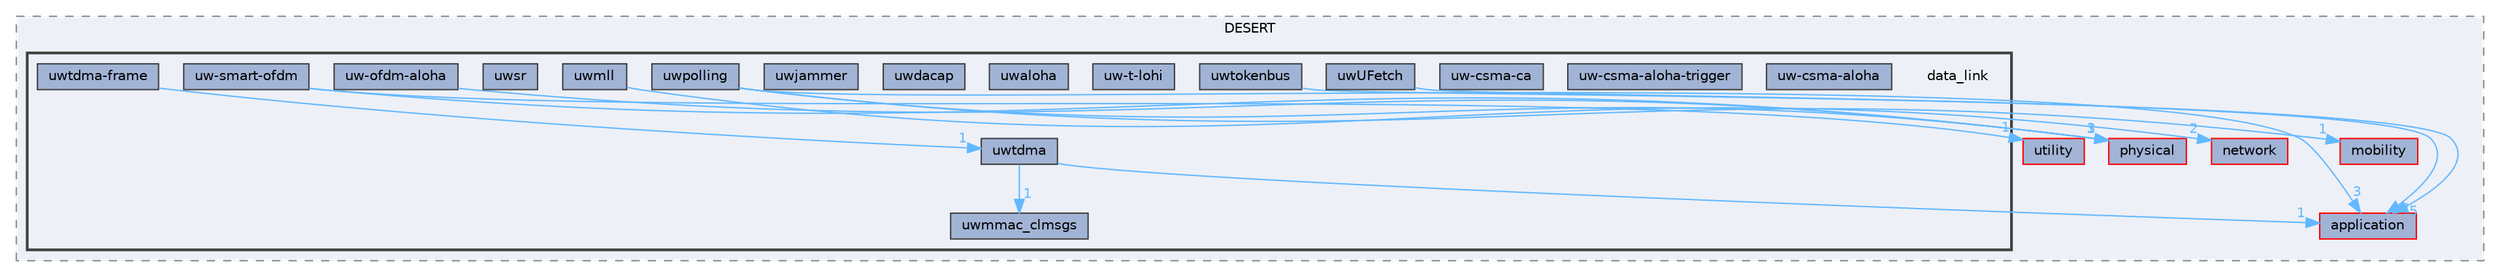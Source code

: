 digraph "data_link"
{
 // LATEX_PDF_SIZE
  bgcolor="transparent";
  edge [fontname=Helvetica,fontsize=10,labelfontname=Helvetica,labelfontsize=10];
  node [fontname=Helvetica,fontsize=10,shape=box,height=0.2,width=0.4];
  compound=true
  subgraph clusterdir_e7958754c60e4a9db517b80ac9bd8bbf {
    graph [ bgcolor="#edf0f7", pencolor="grey50", label="DESERT", fontname=Helvetica,fontsize=10 style="filled,dashed", URL="dir_e7958754c60e4a9db517b80ac9bd8bbf.html",tooltip=""]
  dir_72e4c916a7f28a58468fd1f36d6e4463 [label="physical", fillcolor="#a2b4d6", color="red", style="filled", URL="dir_72e4c916a7f28a58468fd1f36d6e4463.html",tooltip=""];
  dir_a43ceb1f18007199fece73aadfe16a51 [label="utility", fillcolor="#a2b4d6", color="red", style="filled", URL="dir_a43ceb1f18007199fece73aadfe16a51.html",tooltip=""];
  dir_bce92bcee51198345c21c8b524b3c6a2 [label="network", fillcolor="#a2b4d6", color="red", style="filled", URL="dir_bce92bcee51198345c21c8b524b3c6a2.html",tooltip=""];
  dir_b285d5add5de2cf6cecd6895cc1a282d [label="application", fillcolor="#a2b4d6", color="red", style="filled", URL="dir_b285d5add5de2cf6cecd6895cc1a282d.html",tooltip=""];
  dir_741ab5b83fa2a202382e246d38fc7bcc [label="mobility", fillcolor="#a2b4d6", color="red", style="filled", URL="dir_741ab5b83fa2a202382e246d38fc7bcc.html",tooltip=""];
  subgraph clusterdir_f7bea17b332b01568654fe6fe9b8c8b6 {
    graph [ bgcolor="#edf0f7", pencolor="grey25", label="", fontname=Helvetica,fontsize=10 style="filled,bold", URL="dir_f7bea17b332b01568654fe6fe9b8c8b6.html",tooltip=""]
    dir_f7bea17b332b01568654fe6fe9b8c8b6 [shape=plaintext, label="data_link"];
  dir_0387c3856ec12c85c324d0f04f79c346 [label="uw-csma-aloha", fillcolor="#a2b4d6", color="grey25", style="filled", URL="dir_0387c3856ec12c85c324d0f04f79c346.html",tooltip=""];
  dir_2bd5345a14ff07ac843d802e08412f1d [label="uw-csma-aloha-trigger", fillcolor="#a2b4d6", color="grey25", style="filled", URL="dir_2bd5345a14ff07ac843d802e08412f1d.html",tooltip=""];
  dir_1482f0091f6b9b3278cf603aba89f5a9 [label="uw-csma-ca", fillcolor="#a2b4d6", color="grey25", style="filled", URL="dir_1482f0091f6b9b3278cf603aba89f5a9.html",tooltip=""];
  dir_6ce0de34a7b681f4bf133ac9f228c61e [label="uw-ofdm-aloha", fillcolor="#a2b4d6", color="grey25", style="filled", URL="dir_6ce0de34a7b681f4bf133ac9f228c61e.html",tooltip=""];
  dir_d232b2a217cdcc14d12a7b753a227606 [label="uw-smart-ofdm", fillcolor="#a2b4d6", color="grey25", style="filled", URL="dir_d232b2a217cdcc14d12a7b753a227606.html",tooltip=""];
  dir_8be18adcb6a8c0568e627fb09535e823 [label="uw-t-lohi", fillcolor="#a2b4d6", color="grey25", style="filled", URL="dir_8be18adcb6a8c0568e627fb09535e823.html",tooltip=""];
  dir_9643886574fe1c1dac2e9d9445f402e2 [label="uwaloha", fillcolor="#a2b4d6", color="grey25", style="filled", URL="dir_9643886574fe1c1dac2e9d9445f402e2.html",tooltip=""];
  dir_788a9ab4a47ddf2a92f59da29729f7f3 [label="uwdacap", fillcolor="#a2b4d6", color="grey25", style="filled", URL="dir_788a9ab4a47ddf2a92f59da29729f7f3.html",tooltip=""];
  dir_e589890563336119cb488c970a5fb037 [label="uwjammer", fillcolor="#a2b4d6", color="grey25", style="filled", URL="dir_e589890563336119cb488c970a5fb037.html",tooltip=""];
  dir_397ca629e3379d920635ab824ccc3b7d [label="uwmll", fillcolor="#a2b4d6", color="grey25", style="filled", URL="dir_397ca629e3379d920635ab824ccc3b7d.html",tooltip=""];
  dir_9265cf1fdad6e9ced8dad10be3692a8f [label="uwmmac_clmsgs", fillcolor="#a2b4d6", color="grey25", style="filled", URL="dir_9265cf1fdad6e9ced8dad10be3692a8f.html",tooltip=""];
  dir_fd724b1bfd66437402cd3e6a176eb31f [label="uwpolling", fillcolor="#a2b4d6", color="grey25", style="filled", URL="dir_fd724b1bfd66437402cd3e6a176eb31f.html",tooltip=""];
  dir_7b25675ba670bcc10bccca9db8fc0e98 [label="uwsr", fillcolor="#a2b4d6", color="grey25", style="filled", URL="dir_7b25675ba670bcc10bccca9db8fc0e98.html",tooltip=""];
  dir_059c60fdc9e22632085b5535619f8098 [label="uwtdma", fillcolor="#a2b4d6", color="grey25", style="filled", URL="dir_059c60fdc9e22632085b5535619f8098.html",tooltip=""];
  dir_6153b8626a69b1eae4e5c49919fb8706 [label="uwtdma-frame", fillcolor="#a2b4d6", color="grey25", style="filled", URL="dir_6153b8626a69b1eae4e5c49919fb8706.html",tooltip=""];
  dir_c5331b3e133edf3802c5cbe19059c4b9 [label="uwtokenbus", fillcolor="#a2b4d6", color="grey25", style="filled", URL="dir_c5331b3e133edf3802c5cbe19059c4b9.html",tooltip=""];
  dir_082eed0e97ff8939e83ecf483741c90f [label="uwUFetch", fillcolor="#a2b4d6", color="grey25", style="filled", URL="dir_082eed0e97ff8939e83ecf483741c90f.html",tooltip=""];
  }
  }
  dir_6ce0de34a7b681f4bf133ac9f228c61e->dir_72e4c916a7f28a58468fd1f36d6e4463 [headlabel="3", labeldistance=1.5 headhref="dir_000034_000023.html" href="dir_000034_000023.html" color="steelblue1" fontcolor="steelblue1"];
  dir_d232b2a217cdcc14d12a7b753a227606->dir_72e4c916a7f28a58468fd1f36d6e4463 [headlabel="3", labeldistance=1.5 headhref="dir_000035_000023.html" href="dir_000035_000023.html" color="steelblue1" fontcolor="steelblue1"];
  dir_d232b2a217cdcc14d12a7b753a227606->dir_a43ceb1f18007199fece73aadfe16a51 [headlabel="1", labeldistance=1.5 headhref="dir_000035_000029.html" href="dir_000035_000029.html" color="steelblue1" fontcolor="steelblue1"];
  dir_397ca629e3379d920635ab824ccc3b7d->dir_bce92bcee51198345c21c8b524b3c6a2 [headlabel="2", labeldistance=1.5 headhref="dir_000060_000011.html" href="dir_000060_000011.html" color="steelblue1" fontcolor="steelblue1"];
  dir_fd724b1bfd66437402cd3e6a176eb31f->dir_72e4c916a7f28a58468fd1f36d6e4463 [headlabel="1", labeldistance=1.5 headhref="dir_000082_000023.html" href="dir_000082_000023.html" color="steelblue1" fontcolor="steelblue1"];
  dir_fd724b1bfd66437402cd3e6a176eb31f->dir_741ab5b83fa2a202382e246d38fc7bcc [headlabel="1", labeldistance=1.5 headhref="dir_000082_000007.html" href="dir_000082_000007.html" color="steelblue1" fontcolor="steelblue1"];
  dir_fd724b1bfd66437402cd3e6a176eb31f->dir_b285d5add5de2cf6cecd6895cc1a282d [headlabel="3", labeldistance=1.5 headhref="dir_000082_000000.html" href="dir_000082_000000.html" color="steelblue1" fontcolor="steelblue1"];
  dir_059c60fdc9e22632085b5535619f8098->dir_9265cf1fdad6e9ced8dad10be3692a8f [headlabel="1", labeldistance=1.5 headhref="dir_000096_000061.html" href="dir_000096_000061.html" color="steelblue1" fontcolor="steelblue1"];
  dir_059c60fdc9e22632085b5535619f8098->dir_b285d5add5de2cf6cecd6895cc1a282d [headlabel="1", labeldistance=1.5 headhref="dir_000096_000000.html" href="dir_000096_000000.html" color="steelblue1" fontcolor="steelblue1"];
  dir_6153b8626a69b1eae4e5c49919fb8706->dir_059c60fdc9e22632085b5535619f8098 [headlabel="1", labeldistance=1.5 headhref="dir_000097_000096.html" href="dir_000097_000096.html" color="steelblue1" fontcolor="steelblue1"];
  dir_c5331b3e133edf3802c5cbe19059c4b9->dir_b285d5add5de2cf6cecd6895cc1a282d [headlabel="1", labeldistance=1.5 headhref="dir_000098_000000.html" href="dir_000098_000000.html" color="steelblue1" fontcolor="steelblue1"];
  dir_082eed0e97ff8939e83ecf483741c90f->dir_b285d5add5de2cf6cecd6895cc1a282d [headlabel="5", labeldistance=1.5 headhref="dir_000101_000000.html" href="dir_000101_000000.html" color="steelblue1" fontcolor="steelblue1"];
}
